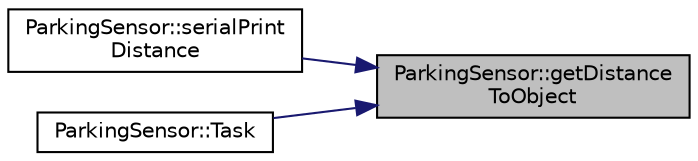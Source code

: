 digraph "ParkingSensor::getDistanceToObject"
{
 // LATEX_PDF_SIZE
  edge [fontname="Helvetica",fontsize="10",labelfontname="Helvetica",labelfontsize="10"];
  node [fontname="Helvetica",fontsize="10",shape=record];
  rankdir="RL";
  Node1 [label="ParkingSensor::getDistance\lToObject",height=0.2,width=0.4,color="black", fillcolor="grey75", style="filled", fontcolor="black",tooltip=" "];
  Node1 -> Node2 [dir="back",color="midnightblue",fontsize="10",style="solid",fontname="Helvetica"];
  Node2 [label="ParkingSensor::serialPrint\lDistance",height=0.2,width=0.4,color="black", fillcolor="white", style="filled",URL="$class_parking_sensor.html#a4c630df384e9be608ce86ca5aabef07a",tooltip=" "];
  Node1 -> Node3 [dir="back",color="midnightblue",fontsize="10",style="solid",fontname="Helvetica"];
  Node3 [label="ParkingSensor::Task",height=0.2,width=0.4,color="black", fillcolor="white", style="filled",URL="$class_parking_sensor.html#a6fb5861e5a5e2918db5810fb396c97f6",tooltip=" "];
}

